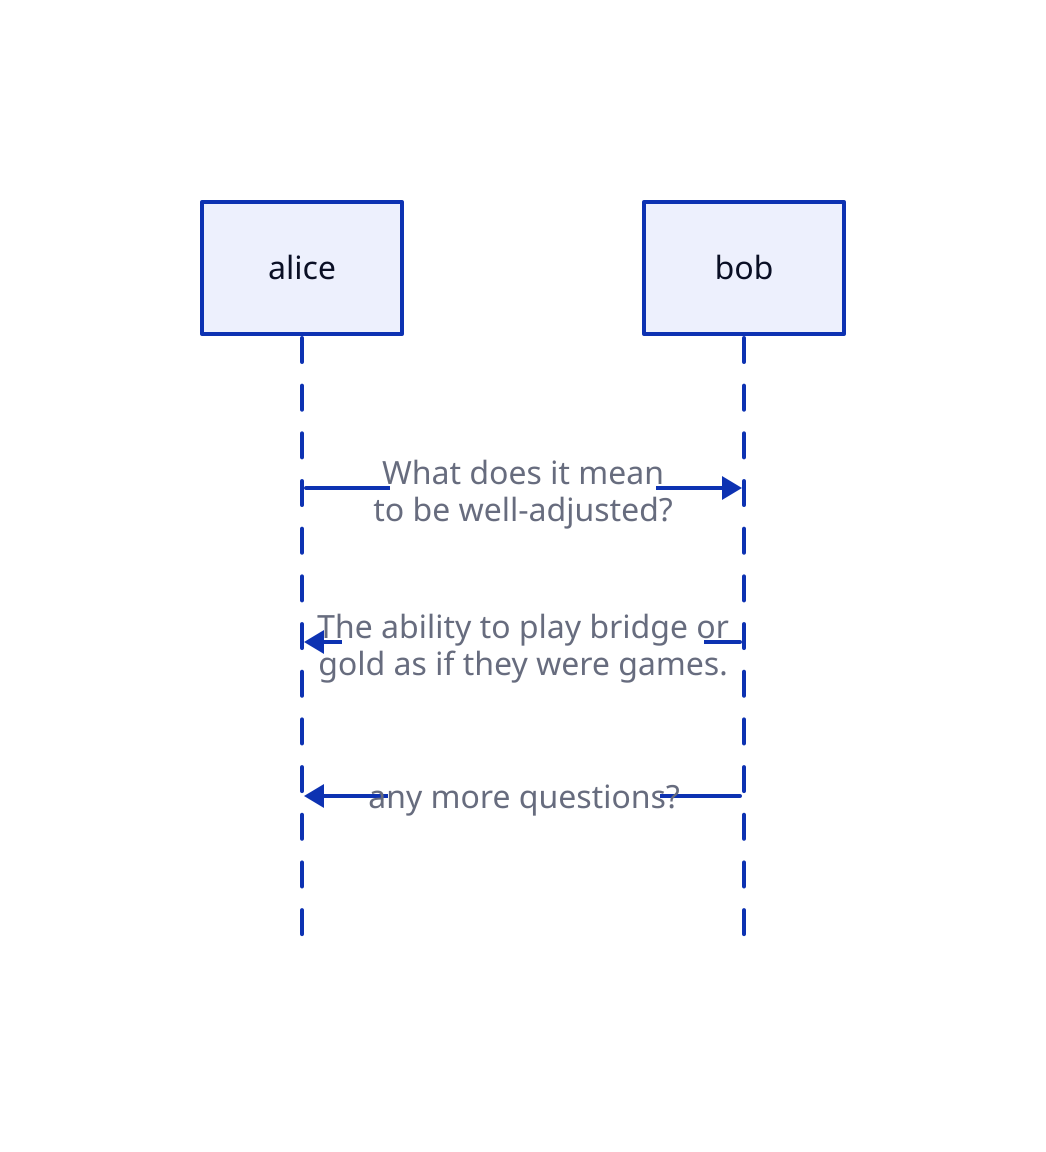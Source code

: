 shape: sequence_diagram
alice -> bob: What does it mean\nto be well-adjusted?
bob -> alice: The ability to play bridge or\ngold as if they were games.
alice <- bob: any more questions?